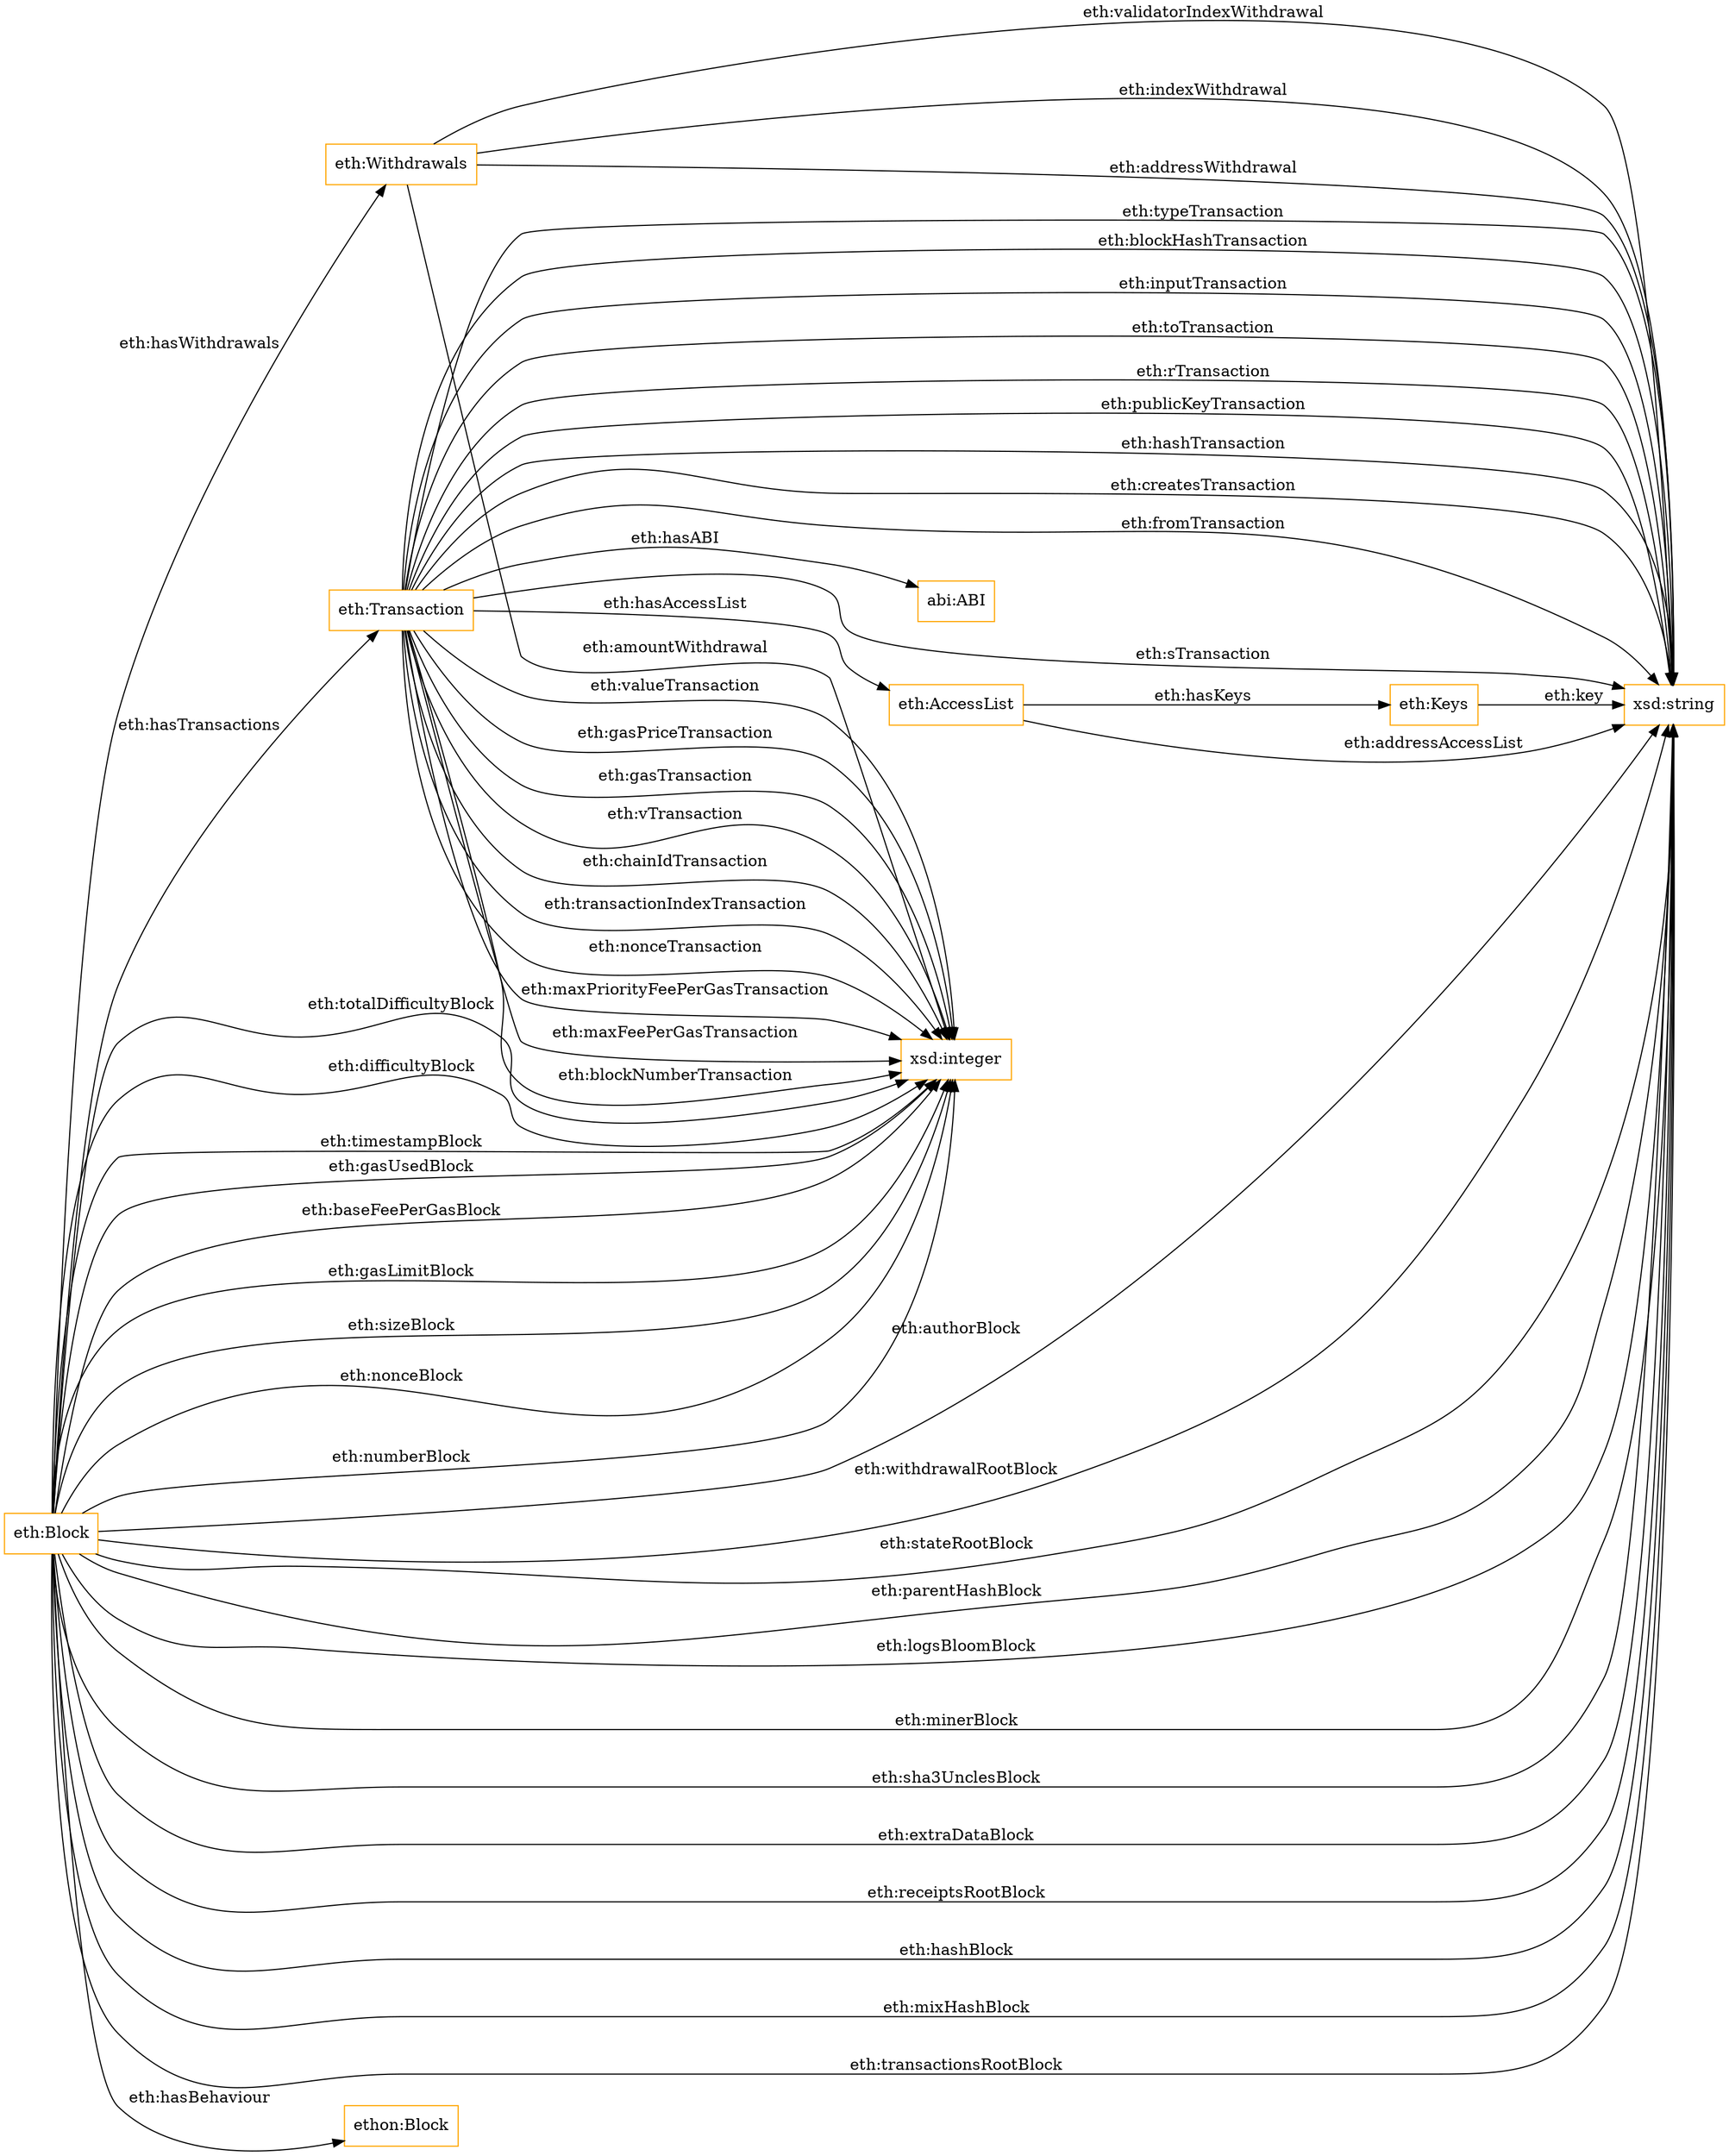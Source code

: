 digraph ar2dtool_diagram { 
rankdir=LR;
size="1501"
node [shape = rectangle, color="orange"]; "abi:ABI" "eth:Withdrawals" "eth:Transaction" "eth:Keys" "eth:Block" "eth:AccessList" "ethon:Block" ; /*classes style*/
	"eth:Block" -> "xsd:integer" [ label = "eth:gasLimitBlock" ];
	"eth:Transaction" -> "xsd:string" [ label = "eth:typeTransaction" ];
	"eth:Transaction" -> "xsd:integer" [ label = "eth:vTransaction" ];
	"eth:Block" -> "xsd:integer" [ label = "eth:sizeBlock" ];
	"eth:Block" -> "xsd:string" [ label = "eth:authorBlock" ];
	"eth:Withdrawals" -> "xsd:string" [ label = "eth:addressWithdrawal" ];
	"eth:Block" -> "xsd:integer" [ label = "eth:nonceBlock" ];
	"eth:AccessList" -> "xsd:string" [ label = "eth:addressAccessList" ];
	"eth:Transaction" -> "xsd:integer" [ label = "eth:chainIdTransaction" ];
	"eth:Transaction" -> "xsd:string" [ label = "eth:blockHashTransaction" ];
	"eth:Withdrawals" -> "xsd:string" [ label = "eth:validatorIndexWithdrawal" ];
	"eth:Transaction" -> "xsd:integer" [ label = "eth:transactionIndexTransaction" ];
	"eth:Block" -> "xsd:integer" [ label = "eth:numberBlock" ];
	"eth:Keys" -> "xsd:string" [ label = "eth:key" ];
	"eth:Block" -> "eth:Withdrawals" [ label = "eth:hasWithdrawals" ];
	"eth:Transaction" -> "xsd:integer" [ label = "eth:nonceTransaction" ];
	"eth:Transaction" -> "xsd:string" [ label = "eth:inputTransaction" ];
	"eth:Transaction" -> "xsd:integer" [ label = "eth:maxPriorityFeePerGasTransaction" ];
	"eth:Block" -> "xsd:integer" [ label = "eth:totalDifficultyBlock" ];
	"eth:Block" -> "xsd:string" [ label = "eth:withdrawalRootBlock" ];
	"eth:Transaction" -> "xsd:string" [ label = "eth:toTransaction" ];
	"eth:Block" -> "xsd:string" [ label = "eth:stateRootBlock" ];
	"eth:Block" -> "xsd:integer" [ label = "eth:difficultyBlock" ];
	"eth:Transaction" -> "xsd:integer" [ label = "eth:maxFeePerGasTransaction" ];
	"eth:Block" -> "xsd:string" [ label = "eth:parentHashBlock" ];
	"eth:Block" -> "xsd:string" [ label = "eth:logsBloomBlock" ];
	"eth:Transaction" -> "abi:ABI" [ label = "eth:hasABI" ];
	"eth:Transaction" -> "xsd:integer" [ label = "eth:blockNumberTransaction" ];
	"eth:Transaction" -> "xsd:string" [ label = "eth:rTransaction" ];
	"eth:Block" -> "eth:Transaction" [ label = "eth:hasTransactions" ];
	"eth:Transaction" -> "xsd:string" [ label = "eth:publicKeyTransaction" ];
	"eth:Block" -> "xsd:string" [ label = "eth:minerBlock" ];
	"eth:Transaction" -> "eth:AccessList" [ label = "eth:hasAccessList" ];
	"eth:Transaction" -> "xsd:string" [ label = "eth:hashTransaction" ];
	"eth:AccessList" -> "eth:Keys" [ label = "eth:hasKeys" ];
	"eth:Transaction" -> "xsd:string" [ label = "eth:createsTransaction" ];
	"eth:Transaction" -> "xsd:string" [ label = "eth:fromTransaction" ];
	"eth:Block" -> "xsd:string" [ label = "eth:sha3UnclesBlock" ];
	"eth:Withdrawals" -> "xsd:string" [ label = "eth:indexWithdrawal" ];
	"eth:Block" -> "xsd:string" [ label = "eth:extraDataBlock" ];
	"eth:Transaction" -> "xsd:integer" [ label = "eth:valueTransaction" ];
	"eth:Transaction" -> "xsd:integer" [ label = "eth:gasPriceTransaction" ];
	"eth:Transaction" -> "xsd:string" [ label = "eth:sTransaction" ];
	"eth:Block" -> "xsd:string" [ label = "eth:receiptsRootBlock" ];
	"eth:Block" -> "xsd:string" [ label = "eth:hashBlock" ];
	"eth:Block" -> "ethon:Block" [ label = "eth:hasBehaviour" ];
	"eth:Block" -> "xsd:integer" [ label = "eth:timestampBlock" ];
	"eth:Block" -> "xsd:integer" [ label = "eth:gasUsedBlock" ];
	"eth:Block" -> "xsd:integer" [ label = "eth:baseFeePerGasBlock" ];
	"eth:Block" -> "xsd:string" [ label = "eth:mixHashBlock" ];
	"eth:Transaction" -> "xsd:integer" [ label = "eth:gasTransaction" ];
	"eth:Block" -> "xsd:string" [ label = "eth:transactionsRootBlock" ];
	"eth:Withdrawals" -> "xsd:integer" [ label = "eth:amountWithdrawal" ];

}
